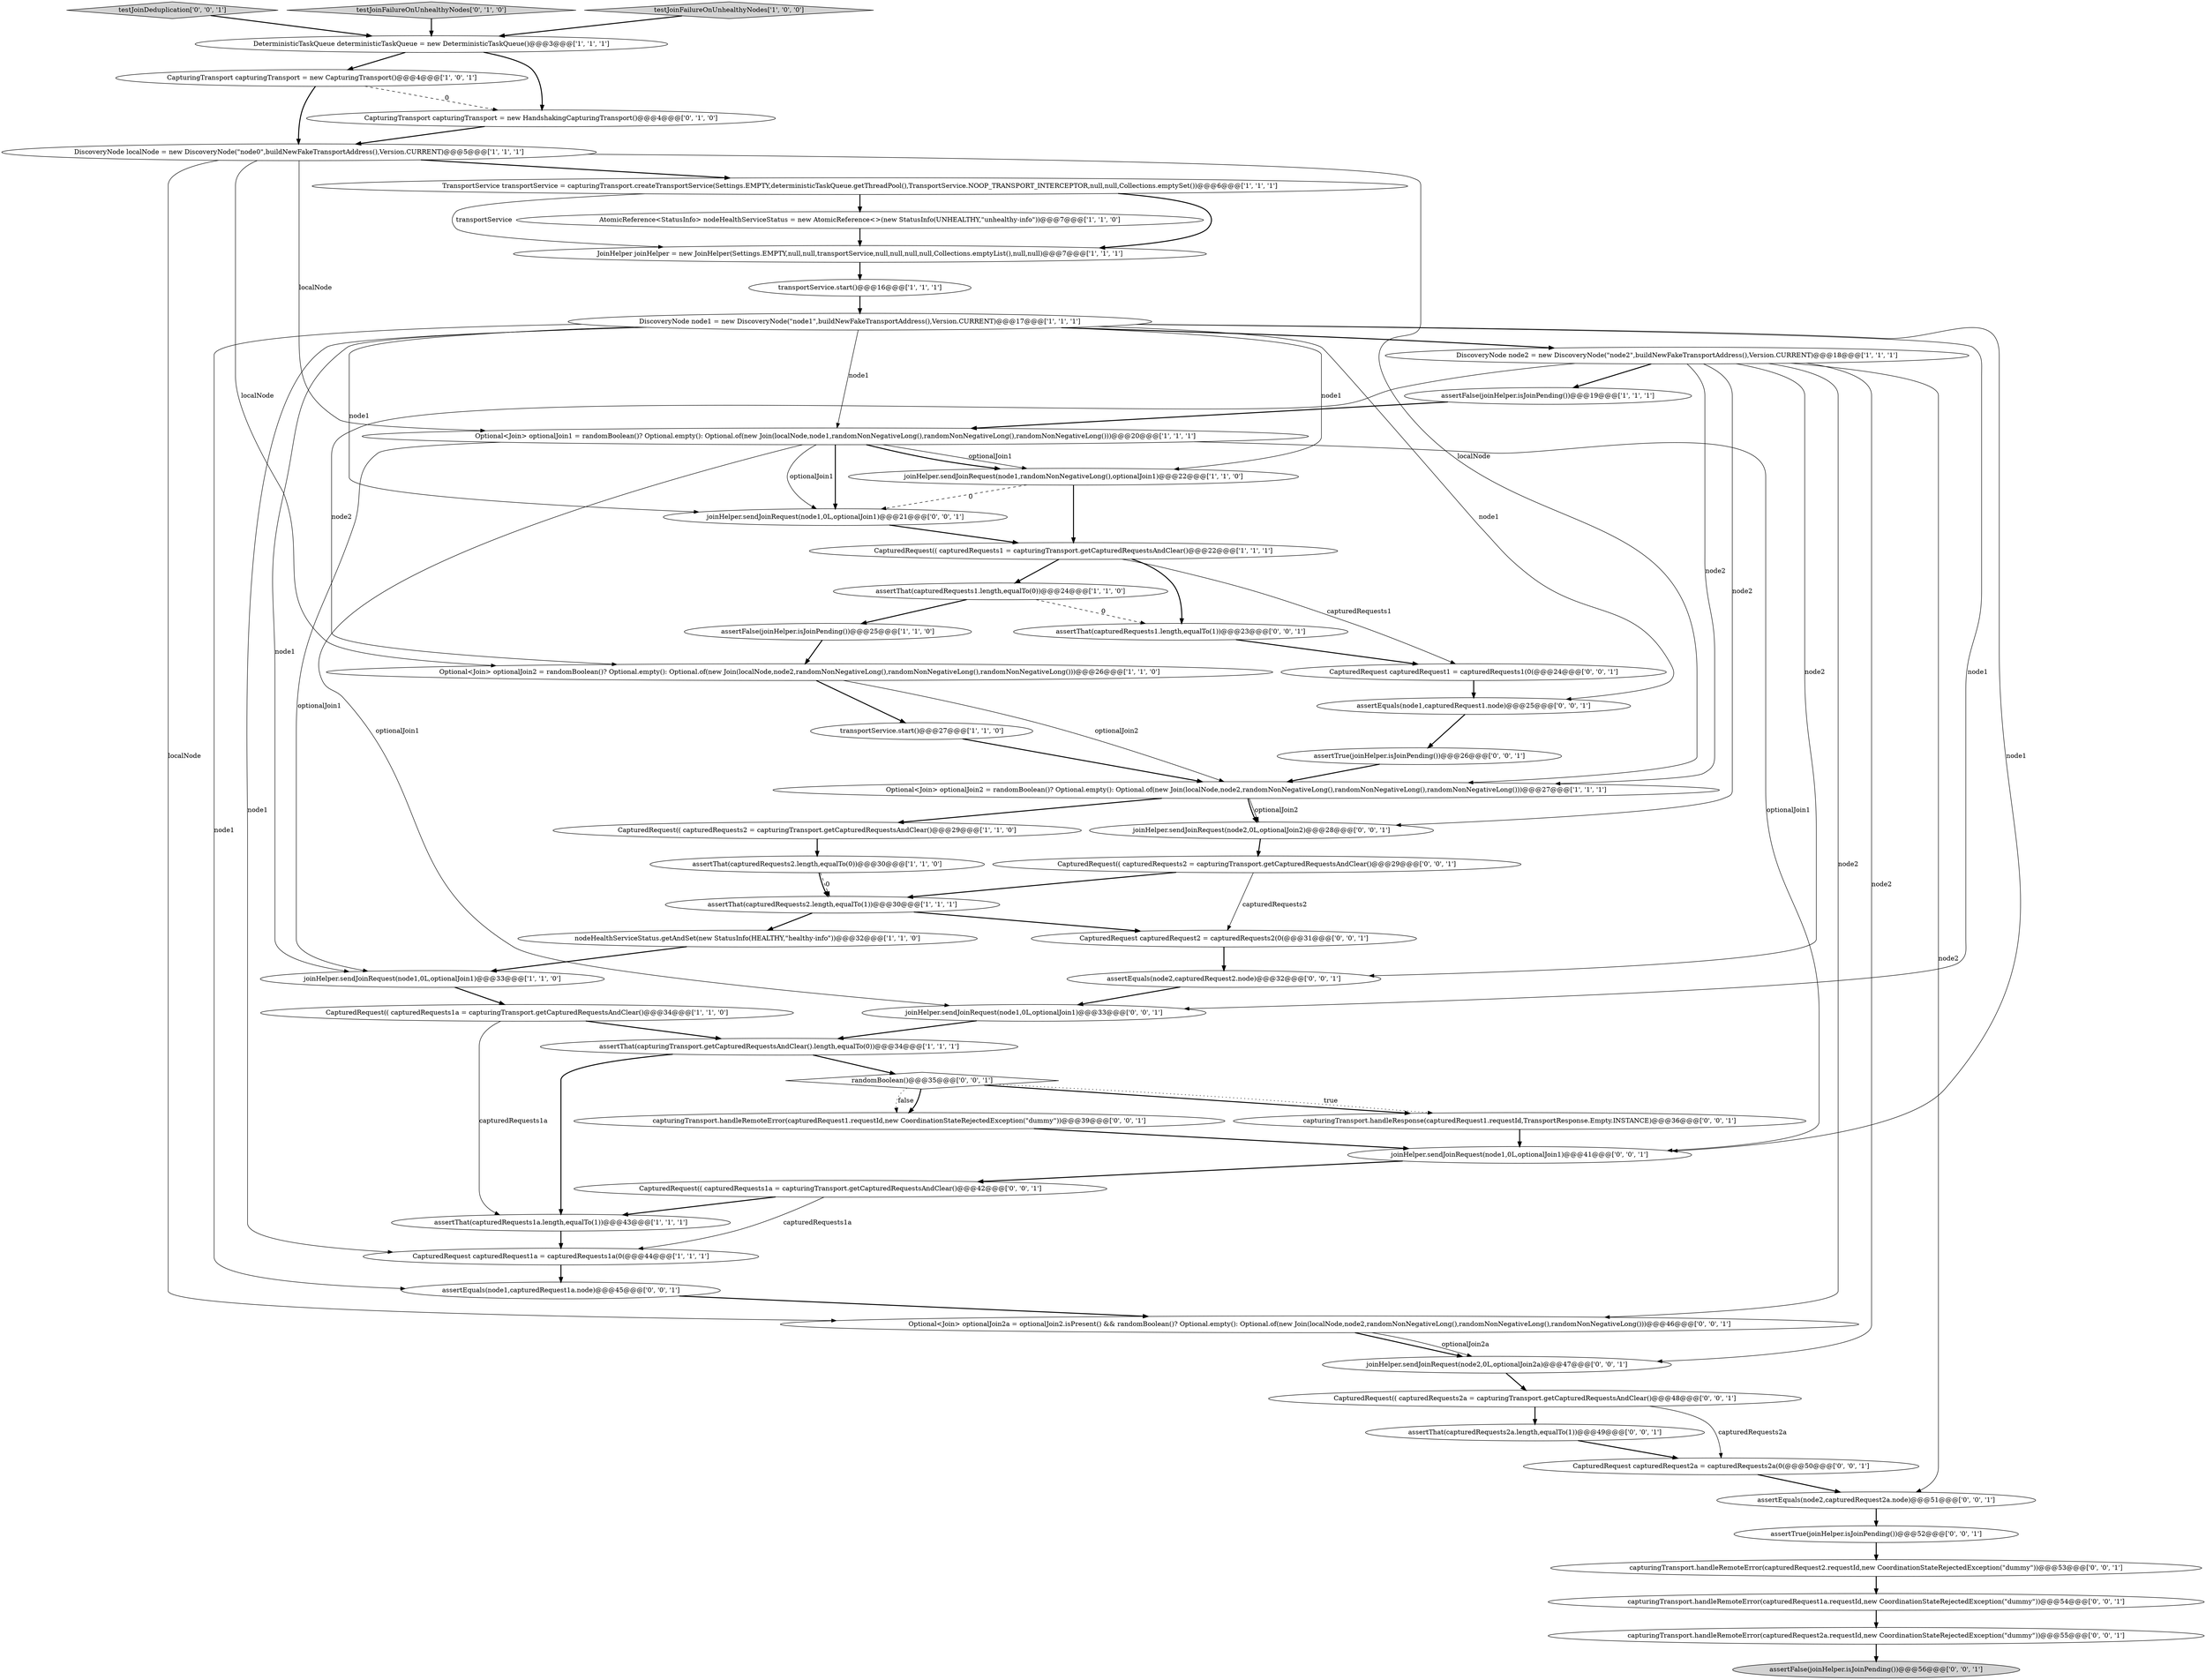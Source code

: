 digraph {
12 [style = filled, label = "transportService.start()@@@16@@@['1', '1', '1']", fillcolor = white, shape = ellipse image = "AAA0AAABBB1BBB"];
45 [style = filled, label = "capturingTransport.handleRemoteError(capturedRequest2.requestId,new CoordinationStateRejectedException(\"dummy\"))@@@53@@@['0', '0', '1']", fillcolor = white, shape = ellipse image = "AAA0AAABBB3BBB"];
8 [style = filled, label = "CapturedRequest(( capturedRequests1a = capturingTransport.getCapturedRequestsAndClear()@@@34@@@['1', '1', '0']", fillcolor = white, shape = ellipse image = "AAA0AAABBB1BBB"];
43 [style = filled, label = "joinHelper.sendJoinRequest(node1,0L,optionalJoin1)@@@41@@@['0', '0', '1']", fillcolor = white, shape = ellipse image = "AAA0AAABBB3BBB"];
30 [style = filled, label = "capturingTransport.handleRemoteError(capturedRequest1.requestId,new CoordinationStateRejectedException(\"dummy\"))@@@39@@@['0', '0', '1']", fillcolor = white, shape = ellipse image = "AAA0AAABBB3BBB"];
32 [style = filled, label = "testJoinDeduplication['0', '0', '1']", fillcolor = lightgray, shape = diamond image = "AAA0AAABBB3BBB"];
17 [style = filled, label = "TransportService transportService = capturingTransport.createTransportService(Settings.EMPTY,deterministicTaskQueue.getThreadPool(),TransportService.NOOP_TRANSPORT_INTERCEPTOR,null,null,Collections.emptySet())@@@6@@@['1', '1', '1']", fillcolor = white, shape = ellipse image = "AAA0AAABBB1BBB"];
21 [style = filled, label = "joinHelper.sendJoinRequest(node1,randomNonNegativeLong(),optionalJoin1)@@@22@@@['1', '1', '0']", fillcolor = white, shape = ellipse image = "AAA0AAABBB1BBB"];
27 [style = filled, label = "transportService.start()@@@27@@@['1', '1', '0']", fillcolor = white, shape = ellipse image = "AAA0AAABBB1BBB"];
41 [style = filled, label = "joinHelper.sendJoinRequest(node1,0L,optionalJoin1)@@@33@@@['0', '0', '1']", fillcolor = white, shape = ellipse image = "AAA0AAABBB3BBB"];
6 [style = filled, label = "assertThat(capturedRequests2.length,equalTo(0))@@@30@@@['1', '1', '0']", fillcolor = white, shape = ellipse image = "AAA0AAABBB1BBB"];
50 [style = filled, label = "assertEquals(node1,capturedRequest1a.node)@@@45@@@['0', '0', '1']", fillcolor = white, shape = ellipse image = "AAA0AAABBB3BBB"];
54 [style = filled, label = "CapturedRequest capturedRequest2a = capturedRequests2a(0(@@@50@@@['0', '0', '1']", fillcolor = white, shape = ellipse image = "AAA0AAABBB3BBB"];
51 [style = filled, label = "capturingTransport.handleResponse(capturedRequest1.requestId,TransportResponse.Empty.INSTANCE)@@@36@@@['0', '0', '1']", fillcolor = white, shape = ellipse image = "AAA0AAABBB3BBB"];
9 [style = filled, label = "JoinHelper joinHelper = new JoinHelper(Settings.EMPTY,null,null,transportService,null,null,null,null,Collections.emptyList(),null,null)@@@7@@@['1', '1', '1']", fillcolor = white, shape = ellipse image = "AAA0AAABBB1BBB"];
42 [style = filled, label = "assertTrue(joinHelper.isJoinPending())@@@52@@@['0', '0', '1']", fillcolor = white, shape = ellipse image = "AAA0AAABBB3BBB"];
7 [style = filled, label = "AtomicReference<StatusInfo> nodeHealthServiceStatus = new AtomicReference<>(new StatusInfo(UNHEALTHY,\"unhealthy-info\"))@@@7@@@['1', '1', '0']", fillcolor = white, shape = ellipse image = "AAA0AAABBB1BBB"];
24 [style = filled, label = "DeterministicTaskQueue deterministicTaskQueue = new DeterministicTaskQueue()@@@3@@@['1', '1', '1']", fillcolor = white, shape = ellipse image = "AAA0AAABBB1BBB"];
28 [style = filled, label = "testJoinFailureOnUnhealthyNodes['0', '1', '0']", fillcolor = lightgray, shape = diamond image = "AAA0AAABBB2BBB"];
19 [style = filled, label = "assertThat(capturedRequests1a.length,equalTo(1))@@@43@@@['1', '1', '1']", fillcolor = white, shape = ellipse image = "AAA0AAABBB1BBB"];
36 [style = filled, label = "assertEquals(node1,capturedRequest1.node)@@@25@@@['0', '0', '1']", fillcolor = white, shape = ellipse image = "AAA0AAABBB3BBB"];
18 [style = filled, label = "Optional<Join> optionalJoin1 = randomBoolean()? Optional.empty(): Optional.of(new Join(localNode,node1,randomNonNegativeLong(),randomNonNegativeLong(),randomNonNegativeLong()))@@@20@@@['1', '1', '1']", fillcolor = white, shape = ellipse image = "AAA0AAABBB1BBB"];
25 [style = filled, label = "Optional<Join> optionalJoin2 = randomBoolean()? Optional.empty(): Optional.of(new Join(localNode,node2,randomNonNegativeLong(),randomNonNegativeLong(),randomNonNegativeLong()))@@@26@@@['1', '1', '0']", fillcolor = white, shape = ellipse image = "AAA0AAABBB1BBB"];
1 [style = filled, label = "Optional<Join> optionalJoin2 = randomBoolean()? Optional.empty(): Optional.of(new Join(localNode,node2,randomNonNegativeLong(),randomNonNegativeLong(),randomNonNegativeLong()))@@@27@@@['1', '1', '1']", fillcolor = white, shape = ellipse image = "AAA0AAABBB1BBB"];
53 [style = filled, label = "assertThat(capturedRequests1.length,equalTo(1))@@@23@@@['0', '0', '1']", fillcolor = white, shape = ellipse image = "AAA0AAABBB3BBB"];
48 [style = filled, label = "CapturedRequest capturedRequest1 = capturedRequests1(0(@@@24@@@['0', '0', '1']", fillcolor = white, shape = ellipse image = "AAA0AAABBB3BBB"];
38 [style = filled, label = "CapturedRequest(( capturedRequests2 = capturingTransport.getCapturedRequestsAndClear()@@@29@@@['0', '0', '1']", fillcolor = white, shape = ellipse image = "AAA0AAABBB3BBB"];
4 [style = filled, label = "assertThat(capturedRequests1.length,equalTo(0))@@@24@@@['1', '1', '0']", fillcolor = white, shape = ellipse image = "AAA0AAABBB1BBB"];
56 [style = filled, label = "assertTrue(joinHelper.isJoinPending())@@@26@@@['0', '0', '1']", fillcolor = white, shape = ellipse image = "AAA0AAABBB3BBB"];
22 [style = filled, label = "CapturingTransport capturingTransport = new CapturingTransport()@@@4@@@['1', '0', '1']", fillcolor = white, shape = ellipse image = "AAA0AAABBB1BBB"];
23 [style = filled, label = "nodeHealthServiceStatus.getAndSet(new StatusInfo(HEALTHY,\"healthy-info\"))@@@32@@@['1', '1', '0']", fillcolor = white, shape = ellipse image = "AAA0AAABBB1BBB"];
40 [style = filled, label = "capturingTransport.handleRemoteError(capturedRequest1a.requestId,new CoordinationStateRejectedException(\"dummy\"))@@@54@@@['0', '0', '1']", fillcolor = white, shape = ellipse image = "AAA0AAABBB3BBB"];
46 [style = filled, label = "assertFalse(joinHelper.isJoinPending())@@@56@@@['0', '0', '1']", fillcolor = lightgray, shape = ellipse image = "AAA0AAABBB3BBB"];
35 [style = filled, label = "CapturedRequest(( capturedRequests2a = capturingTransport.getCapturedRequestsAndClear()@@@48@@@['0', '0', '1']", fillcolor = white, shape = ellipse image = "AAA0AAABBB3BBB"];
2 [style = filled, label = "assertFalse(joinHelper.isJoinPending())@@@25@@@['1', '1', '0']", fillcolor = white, shape = ellipse image = "AAA0AAABBB1BBB"];
13 [style = filled, label = "assertThat(capturedRequests2.length,equalTo(1))@@@30@@@['1', '1', '1']", fillcolor = white, shape = ellipse image = "AAA0AAABBB1BBB"];
26 [style = filled, label = "DiscoveryNode localNode = new DiscoveryNode(\"node0\",buildNewFakeTransportAddress(),Version.CURRENT)@@@5@@@['1', '1', '1']", fillcolor = white, shape = ellipse image = "AAA0AAABBB1BBB"];
10 [style = filled, label = "CapturedRequest(( capturedRequests2 = capturingTransport.getCapturedRequestsAndClear()@@@29@@@['1', '1', '0']", fillcolor = white, shape = ellipse image = "AAA0AAABBB1BBB"];
15 [style = filled, label = "CapturedRequest capturedRequest1a = capturedRequests1a(0(@@@44@@@['1', '1', '1']", fillcolor = white, shape = ellipse image = "AAA0AAABBB1BBB"];
20 [style = filled, label = "DiscoveryNode node1 = new DiscoveryNode(\"node1\",buildNewFakeTransportAddress(),Version.CURRENT)@@@17@@@['1', '1', '1']", fillcolor = white, shape = ellipse image = "AAA0AAABBB1BBB"];
11 [style = filled, label = "DiscoveryNode node2 = new DiscoveryNode(\"node2\",buildNewFakeTransportAddress(),Version.CURRENT)@@@18@@@['1', '1', '1']", fillcolor = white, shape = ellipse image = "AAA0AAABBB1BBB"];
14 [style = filled, label = "joinHelper.sendJoinRequest(node1,0L,optionalJoin1)@@@33@@@['1', '1', '0']", fillcolor = white, shape = ellipse image = "AAA0AAABBB1BBB"];
37 [style = filled, label = "CapturedRequest capturedRequest2 = capturedRequests2(0(@@@31@@@['0', '0', '1']", fillcolor = white, shape = ellipse image = "AAA0AAABBB3BBB"];
31 [style = filled, label = "randomBoolean()@@@35@@@['0', '0', '1']", fillcolor = white, shape = diamond image = "AAA0AAABBB3BBB"];
39 [style = filled, label = "CapturedRequest(( capturedRequests1a = capturingTransport.getCapturedRequestsAndClear()@@@42@@@['0', '0', '1']", fillcolor = white, shape = ellipse image = "AAA0AAABBB3BBB"];
52 [style = filled, label = "capturingTransport.handleRemoteError(capturedRequest2a.requestId,new CoordinationStateRejectedException(\"dummy\"))@@@55@@@['0', '0', '1']", fillcolor = white, shape = ellipse image = "AAA0AAABBB3BBB"];
55 [style = filled, label = "assertThat(capturedRequests2a.length,equalTo(1))@@@49@@@['0', '0', '1']", fillcolor = white, shape = ellipse image = "AAA0AAABBB3BBB"];
29 [style = filled, label = "CapturingTransport capturingTransport = new HandshakingCapturingTransport()@@@4@@@['0', '1', '0']", fillcolor = white, shape = ellipse image = "AAA1AAABBB2BBB"];
34 [style = filled, label = "assertEquals(node2,capturedRequest2a.node)@@@51@@@['0', '0', '1']", fillcolor = white, shape = ellipse image = "AAA0AAABBB3BBB"];
0 [style = filled, label = "testJoinFailureOnUnhealthyNodes['1', '0', '0']", fillcolor = lightgray, shape = diamond image = "AAA0AAABBB1BBB"];
5 [style = filled, label = "assertThat(capturingTransport.getCapturedRequestsAndClear().length,equalTo(0))@@@34@@@['1', '1', '1']", fillcolor = white, shape = ellipse image = "AAA0AAABBB1BBB"];
16 [style = filled, label = "assertFalse(joinHelper.isJoinPending())@@@19@@@['1', '1', '1']", fillcolor = white, shape = ellipse image = "AAA0AAABBB1BBB"];
44 [style = filled, label = "assertEquals(node2,capturedRequest2.node)@@@32@@@['0', '0', '1']", fillcolor = white, shape = ellipse image = "AAA0AAABBB3BBB"];
49 [style = filled, label = "joinHelper.sendJoinRequest(node2,0L,optionalJoin2a)@@@47@@@['0', '0', '1']", fillcolor = white, shape = ellipse image = "AAA0AAABBB3BBB"];
47 [style = filled, label = "joinHelper.sendJoinRequest(node1,0L,optionalJoin1)@@@21@@@['0', '0', '1']", fillcolor = white, shape = ellipse image = "AAA0AAABBB3BBB"];
57 [style = filled, label = "Optional<Join> optionalJoin2a = optionalJoin2.isPresent() && randomBoolean()? Optional.empty(): Optional.of(new Join(localNode,node2,randomNonNegativeLong(),randomNonNegativeLong(),randomNonNegativeLong()))@@@46@@@['0', '0', '1']", fillcolor = white, shape = ellipse image = "AAA0AAABBB3BBB"];
33 [style = filled, label = "joinHelper.sendJoinRequest(node2,0L,optionalJoin2)@@@28@@@['0', '0', '1']", fillcolor = white, shape = ellipse image = "AAA0AAABBB3BBB"];
3 [style = filled, label = "CapturedRequest(( capturedRequests1 = capturingTransport.getCapturedRequestsAndClear()@@@22@@@['1', '1', '1']", fillcolor = white, shape = ellipse image = "AAA0AAABBB1BBB"];
48->36 [style = bold, label=""];
21->3 [style = bold, label=""];
26->17 [style = bold, label=""];
30->43 [style = bold, label=""];
11->16 [style = bold, label=""];
20->47 [style = solid, label="node1"];
18->21 [style = solid, label="optionalJoin1"];
51->43 [style = bold, label=""];
43->39 [style = bold, label=""];
4->2 [style = bold, label=""];
1->33 [style = bold, label=""];
3->48 [style = solid, label="capturedRequests1"];
13->37 [style = bold, label=""];
11->57 [style = solid, label="node2"];
21->47 [style = dashed, label="0"];
44->41 [style = bold, label=""];
14->8 [style = bold, label=""];
20->14 [style = solid, label="node1"];
18->21 [style = bold, label=""];
47->3 [style = bold, label=""];
11->33 [style = solid, label="node2"];
20->15 [style = solid, label="node1"];
24->29 [style = bold, label=""];
11->49 [style = solid, label="node2"];
9->12 [style = bold, label=""];
18->47 [style = bold, label=""];
56->1 [style = bold, label=""];
18->41 [style = solid, label="optionalJoin1"];
34->42 [style = bold, label=""];
1->10 [style = bold, label=""];
8->5 [style = bold, label=""];
25->1 [style = solid, label="optionalJoin2"];
40->52 [style = bold, label=""];
11->34 [style = solid, label="node2"];
7->9 [style = bold, label=""];
20->21 [style = solid, label="node1"];
49->35 [style = bold, label=""];
8->19 [style = solid, label="capturedRequests1a"];
50->57 [style = bold, label=""];
5->31 [style = bold, label=""];
18->14 [style = solid, label="optionalJoin1"];
31->51 [style = bold, label=""];
57->49 [style = bold, label=""];
17->9 [style = bold, label=""];
12->20 [style = bold, label=""];
39->19 [style = bold, label=""];
25->27 [style = bold, label=""];
35->54 [style = solid, label="capturedRequests2a"];
41->5 [style = bold, label=""];
20->36 [style = solid, label="node1"];
39->15 [style = solid, label="capturedRequests1a"];
20->11 [style = bold, label=""];
5->19 [style = bold, label=""];
20->18 [style = solid, label="node1"];
10->6 [style = bold, label=""];
45->40 [style = bold, label=""];
52->46 [style = bold, label=""];
13->23 [style = bold, label=""];
17->9 [style = solid, label="transportService"];
26->1 [style = solid, label="localNode"];
26->57 [style = solid, label="localNode"];
36->56 [style = bold, label=""];
38->13 [style = bold, label=""];
4->53 [style = dashed, label="0"];
0->24 [style = bold, label=""];
35->55 [style = bold, label=""];
53->48 [style = bold, label=""];
11->1 [style = solid, label="node2"];
33->38 [style = bold, label=""];
23->14 [style = bold, label=""];
31->30 [style = bold, label=""];
17->7 [style = bold, label=""];
3->53 [style = bold, label=""];
3->4 [style = bold, label=""];
11->25 [style = solid, label="node2"];
18->43 [style = solid, label="optionalJoin1"];
42->45 [style = bold, label=""];
15->50 [style = bold, label=""];
20->43 [style = solid, label="node1"];
18->47 [style = solid, label="optionalJoin1"];
20->50 [style = solid, label="node1"];
37->44 [style = bold, label=""];
16->18 [style = bold, label=""];
20->41 [style = solid, label="node1"];
22->29 [style = dashed, label="0"];
19->15 [style = bold, label=""];
6->13 [style = bold, label=""];
6->13 [style = dashed, label="0"];
2->25 [style = bold, label=""];
11->44 [style = solid, label="node2"];
24->22 [style = bold, label=""];
31->30 [style = dotted, label="false"];
28->24 [style = bold, label=""];
38->37 [style = solid, label="capturedRequests2"];
22->26 [style = bold, label=""];
27->1 [style = bold, label=""];
26->18 [style = solid, label="localNode"];
57->49 [style = solid, label="optionalJoin2a"];
1->33 [style = solid, label="optionalJoin2"];
26->25 [style = solid, label="localNode"];
31->51 [style = dotted, label="true"];
55->54 [style = bold, label=""];
32->24 [style = bold, label=""];
29->26 [style = bold, label=""];
54->34 [style = bold, label=""];
}
